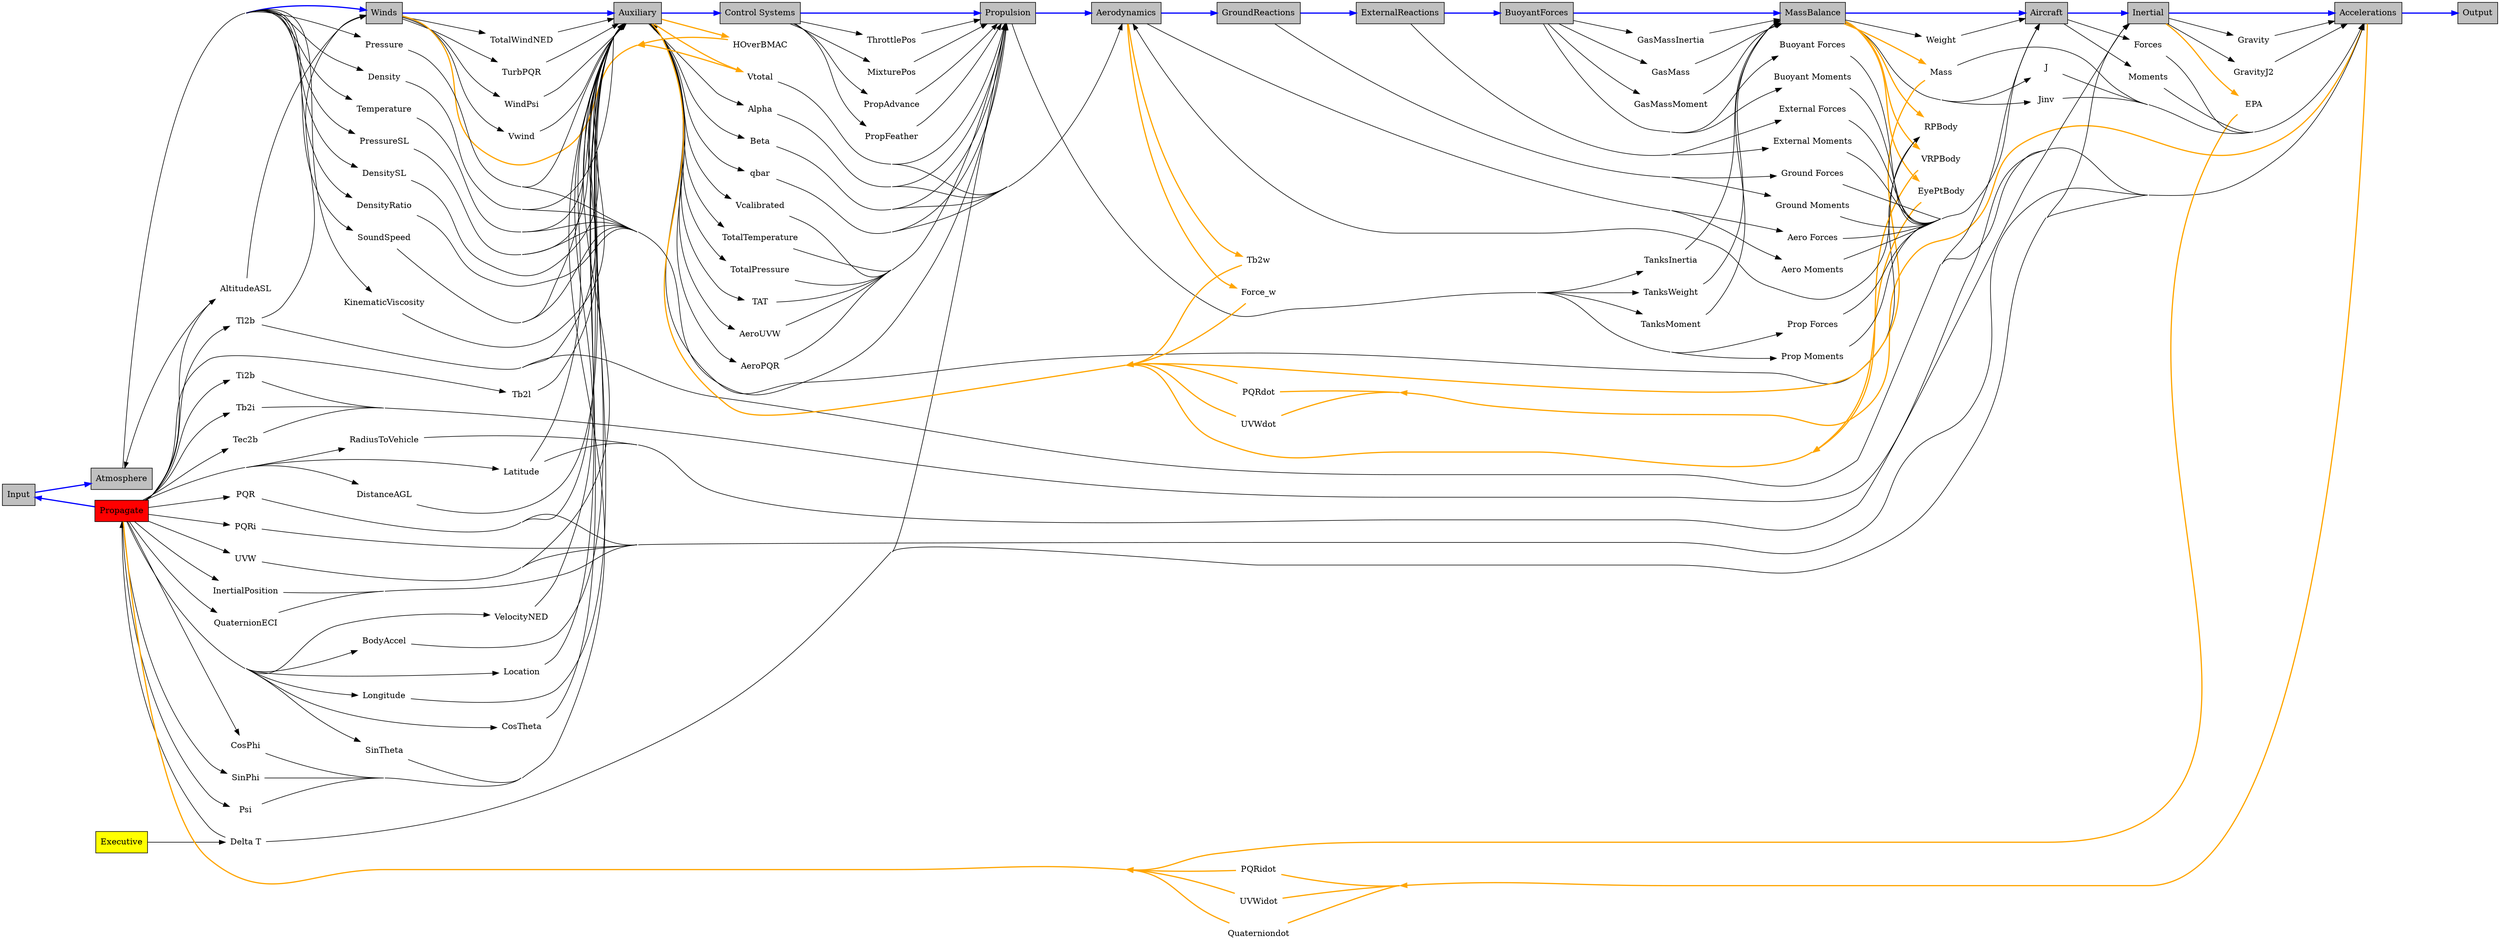 /* Main loop model I/O */

digraph G {
  rankdir = LR;
  ranksep=1.3;
//  size = "17, 11";
  concentrate=true;

  {
    node [shape = box, fillcolor=grey, style=filled, group=model];
    Input; Atmosphere; Winds; "Control Systems"; 
    Propulsion; MassBalance; Aerodynamics; Inertial;
    GroundReactions; ExternalReactions; BuoyantForces;
    Aircraft; Accelerations; Propagate [fillcolor=red]; Auxiliary; Output;
  }
  
  Executive  [shape = box, fillcolor=yellow, style=filled];
  
  /* Order of execution of main loop models */


  {
  node [shape = box, fillcolor=grey, style=filled, group=model];
  Propagate ->
  Input ->  
  Atmosphere ->
  Winds ->
  Auxiliary ->
  "Control Systems" ->
  Propulsion ->
  Aerodynamics ->
  GroundReactions ->
  ExternalReactions ->
  BuoyantForces ->
  MassBalance ->
  Aircraft ->
  Inertial ->
  Accelerations->
  Output [color=blue, style=bold];
  }

  {
    node [shape=plaintext];
    AltitudeASL;
    HOverBMAC;
    Tl2b;
    Tb2l;
    Ti2b;
    Tb2i;
    Tec2b;
    Tb2w;
    Vtotal;
    RadiusToVehicle;
    Latitude;
    "Delta T";
    Mass;
    Weight;
    Tb2w;
    Force_w;
    EPA;
    Forces;
    Gravity;
    GravityJ2;
    J;
    Jinv;
    Moments;
    DistanceAGL;
    PQR;
    PQRi;
    UVW;
    InertialPosition;
    QuaternionECI;
    VelocityNED;
    BodyAccel;
    Location;
    Latitude;
    Longitude;
    CosTheta;
    SinTheta;
    CosPhi;
    SinPhi;
    Psi;
    ThrottlePos;
    MixturePos;
    PropAdvance;
    PropFeather;
}
/* Alignment blocks */
{
    node [shape=plaintext];
    rank=same;
    GroundReactions;
    PQRdot;
    PQRidot;
    UVWdot;
    UVWidot;
    Quaterniondot;
}
{
    rank=same;
    Executive;
    Propagate;
//    Input;
    Atmosphere;
}
/*{
    rank=same;
//    MassBalance;
    Aircraft
    Inertial;
    Accelerations;
//    Output;
}*/
/*{
    rank=same;
//    Propulsion;
    Aerodynamics;
    GroundReactions;
    ExternalReactions;
    BuoyantForces;
}*/
{
    rank=same;
    PQRi;
    UVW;
    PQR;
    InertialPosition;
    Ti2b;
    Tb2i;
    Tec2b;
    Tl2b;
    QuaternionECI;
}
{
    node [shape=plaintext];
    rank=same;
    GasMassInertia;
    GasMass;
    GasMassMoment;
    TanksInertia;
    TanksWeight;
    TanksMoment;
}
{
    node [shape=plaintext];
    rank=same;
    // ExternalReactions [shape = box, fillcolor=grey, style=filled, group=model];
    Alpha;
    Beta;
    qbar;
    Vtotal;
    Vcalibrated;
    TotalTemperature;
    TotalPressure;
    TAT;
    AeroUVW;
    AeroPQR;
}
{
    node [shape=plaintext];
    rank=same;
    // Aerodynamics [shape = box, fillcolor=grey, style=filled, group=model];
    TotalWindNED;
    TurbPQR;
    WindPsi;
    Vwind;
}
{
    node [shape=plaintext];
    rank=same;
    VRPBody;
    RPBody;
    EyePtBody;
}
{
    node [shape=plaintext];
    rank=same;
    "Aero Forces";
    "Prop Forces";
    "Ground Forces";
    "External Forces";
    "Buoyant Forces";
    "Aero Moments";
    "Prop Moments";
    "Ground Moments";
    "External Moments";
    "Buoyant Moments";
}
{
    node [shape=plaintext];
    rank=same;
    Pressure;
    Density;
    Temperature;
    PressureSL;
    DensitySL;
    DensityRatio;
    SoundSpeed;
    KinematicViscosity;
}

  // Propagate
  Accelerations -> PQRidot -> Propagate [color=orange, style=bold];
  Accelerations -> Quaterniondot -> Propagate [color=orange, style=bold];
  Accelerations -> UVWidot -> Propagate [color=orange, style=bold];
  Inertial -> EPA -> Propagate [color=orange, style=bold];
  Executive -> "Delta T" -> Propagate;

  // Atmosphere & Winds
  Propagate -> AltitudeASL -> Atmosphere;
  Propagate -> AltitudeASL -> Winds;

  // Winds
  Auxiliary -> HOverBMAC -> Winds [color=orange, style=bold];
  Propagate -> Tl2b -> Winds;
  Auxiliary -> Vtotal -> Winds [color=orange, style=bold];

  // Auxiliary
  Atmosphere -> Pressure -> Auxiliary;
  Atmosphere -> Density -> Auxiliary;
  Atmosphere -> DensitySL -> Auxiliary;
  Atmosphere -> PressureSL -> Auxiliary;
  Atmosphere -> Temperature -> Auxiliary;
  Atmosphere -> SoundSpeed -> Auxiliary;
  Atmosphere -> KinematicViscosity -> Auxiliary;
  Propagate -> DistanceAGL -> Auxiliary;
  MassBalance -> Mass -> Auxiliary [color=orange, style=bold];
  Propagate -> Tl2b -> Auxiliary;
  Propagate -> Tb2l ->Auxiliary;
  Aerodynamics -> Tb2w -> Auxiliary [color=orange, style=bold];
  Propagate -> PQR -> Auxiliary;
  Accelerations -> PQRdot -> Auxiliary [color=orange, style=bold];
  Propagate -> UVW -> Auxiliary;
  Accelerations -> UVWdot -> Auxiliary [color=orange, style=bold];
  Propagate -> VelocityNED -> Auxiliary;
  Propagate -> BodyAccel -> Auxiliary;
  MassBalance -> EyePtBody -> Auxiliary [color=orange, style=bold];
  MassBalance -> VRPBody -> Auxiliary [color=orange, style=bold];
  MassBalance -> RPBody -> Auxiliary [color=orange, style=bold];
  Aerodynamics -> Force_w -> Auxiliary [color=orange, style=bold];
  Propagate -> Location -> Auxiliary;
  Propagate -> Latitude -> Auxiliary;
  Propagate -> Longitude -> Auxiliary;
  Propagate -> CosTheta -> Auxiliary;
  Propagate -> SinTheta -> Auxiliary;
  Propagate -> CosPhi -> Auxiliary;
  Propagate -> SinPhi -> Auxiliary;
  Propagate -> Psi -> Auxiliary;
  Winds -> TotalWindNED -> Auxiliary;
  Winds -> TurbPQR -> Auxiliary;
  Winds -> WindPsi -> Auxiliary;
  Winds -> Vwind -> Auxiliary;

  // Propulsion
  Atmosphere -> PressureSL -> Propulsion
  Atmosphere -> Pressure -> Propulsion
  Atmosphere -> Temperature -> Propulsion
  Atmosphere -> Density -> Propulsion
  Atmosphere -> DensityRatio -> Propulsion
  Atmosphere -> SoundSpeed -> Propulsion
  Auxiliary -> TotalPressure -> Propulsion
  Auxiliary -> TotalTemperature -> Propulsion
  Auxiliary -> Vcalibrated -> Propulsion
  Auxiliary -> Vtotal -> Propulsion
  Auxiliary -> qbar -> Propulsion
  Auxiliary -> Alpha -> Propulsion
  Auxiliary -> Beta -> Propulsion
  Auxiliary -> TAT -> Propulsion
  Auxiliary -> AeroUVW -> Propulsion
  Auxiliary -> AeroPQR -> Propulsion
  Executive -> "Delta T" -> Propulsion
  "Control Systems" -> ThrottlePos -> Propulsion
  "Control Systems" -> MixturePos -> Propulsion
  "Control Systems" -> PropAdvance -> Propulsion
  "Control Systems" -> PropFeather -> Propulsion

  // Aerodynamics
  Auxiliary -> Alpha -> Aerodynamics;
  Auxiliary -> Beta -> Aerodynamics;
  Auxiliary -> qbar -> Aerodynamics;
  Auxiliary -> Vtotal -> Aerodynamics;
  Auxiliary -> RPBody -> Aerodynamics;

  // MassBalance
  BuoyantForces -> GasMassInertia -> MassBalance;
  BuoyantForces -> GasMass -> MassBalance;
  BuoyantForces -> GasMassMoment -> MassBalance;
  Propulsion -> TanksInertia -> MassBalance;
  Propulsion -> TanksWeight -> MassBalance;
  Propulsion -> TanksMoment -> MassBalance;

  // Aircraft
  Aerodynamics -> "Aero Forces" -> Aircraft;
  Propulsion -> "Prop Forces" -> Aircraft;
  GroundReactions -> "Ground Forces" -> Aircraft;
  ExternalReactions -> "External Forces" -> Aircraft;
  BuoyantForces -> "Buoyant Forces" -> Aircraft;
  Aerodynamics -> "Aero Moments" -> Aircraft;
  Propulsion -> "Prop Moments" -> Aircraft;
  GroundReactions -> "Ground Moments" -> Aircraft;
  ExternalReactions -> "External Moments" -> Aircraft;
  BuoyantForces -> "Buoyant Moments" -> Aircraft;
  MassBalance -> Weight -> Aircraft;
  Propagate -> Tl2b -> Aircraft;

  // Inertial
  Propagate -> RadiusToVehicle -> Inertial;
  Propagate -> Latitude -> Inertial;
  Executive -> "Delta T" -> Inertial;

  // Accelerations
  MassBalance -> J -> Accelerations;
  MassBalance -> Jinv -> Accelerations;
  MassBalance -> Mass -> Accelerations;
  Propagate -> Ti2b -> Accelerations;
  Propagate -> Tb2i -> Accelerations;
  Propagate -> Tec2b -> Accelerations;
  Propagate -> Tl2b -> Accelerations;
  Propagate -> QuaternionECI -> Accelerations;
  Aircraft -> Moments -> Accelerations;
  Aircraft -> Forces -> Accelerations;
  Inertial -> Gravity -> Accelerations;
  Inertial -> GravityJ2 -> Accelerations;
  Propagate -> PQRi -> Accelerations;
  Propagate -> PQR -> Accelerations;
  Propagate -> UVW -> Accelerations;
  Propagate -> InertialPosition -> Accelerations;
  Executive -> "Delta T" -> Accelerations;
}
